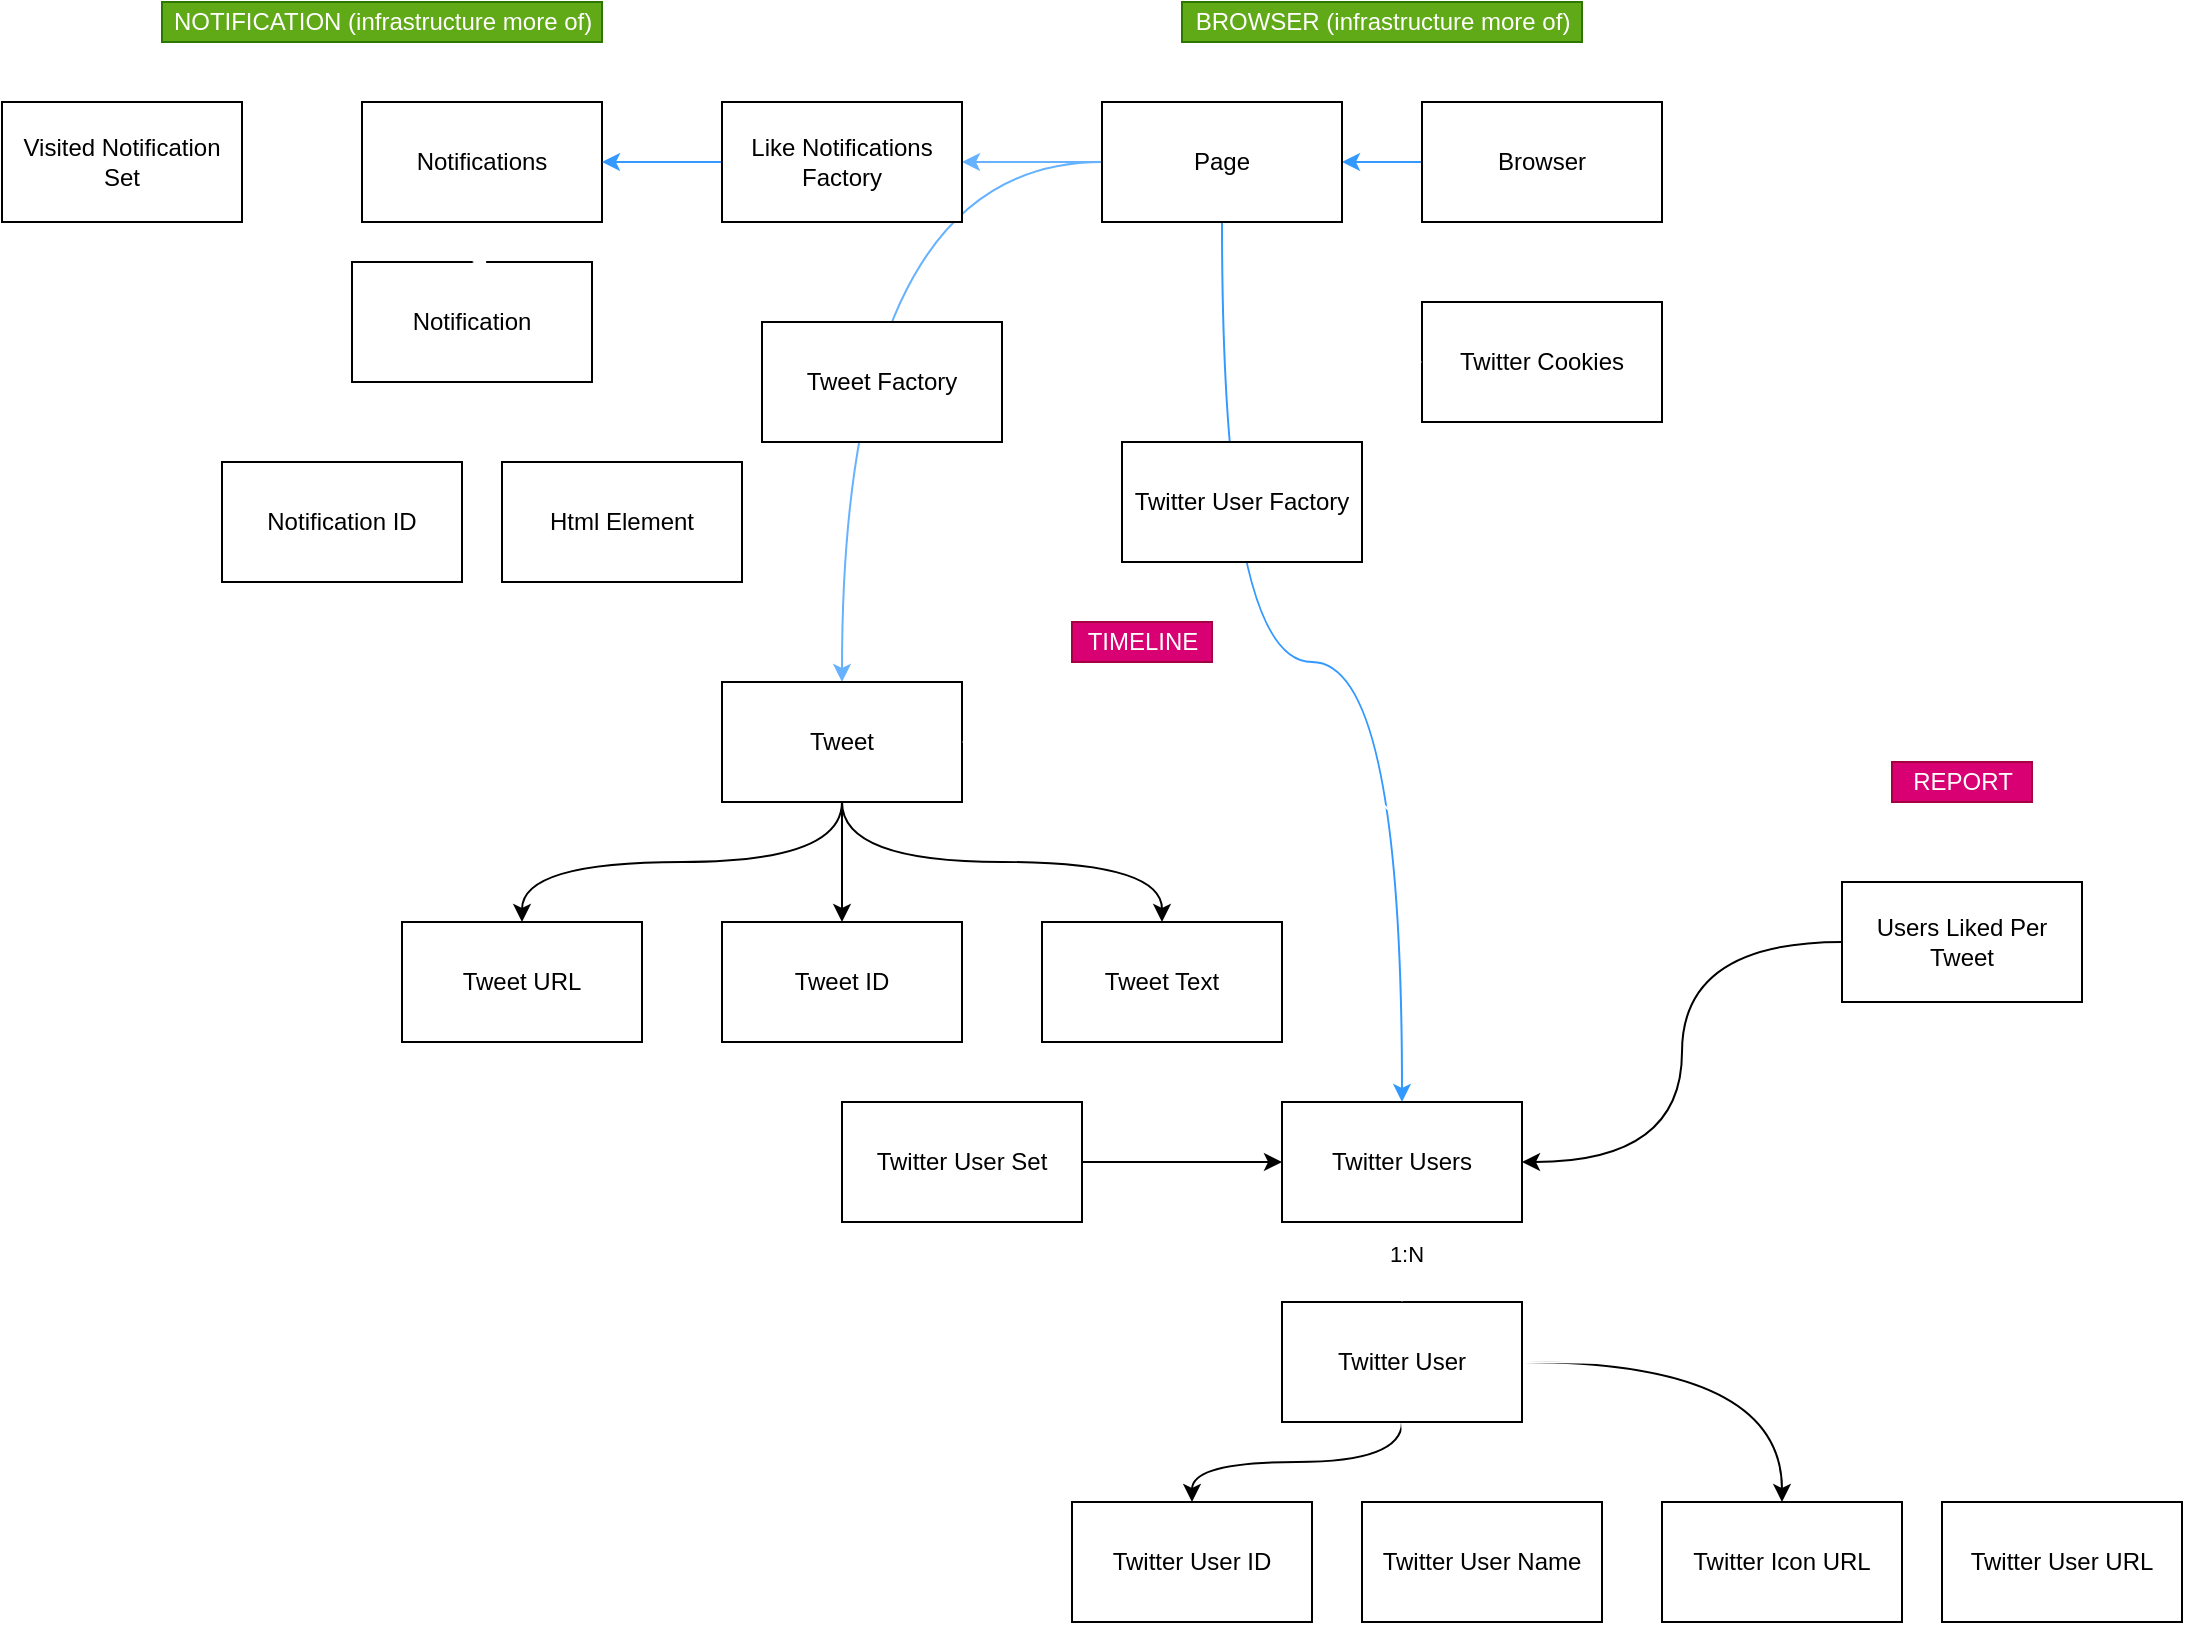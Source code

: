 <mxfile>
    <diagram id="UedU-uBntGpO-Z07bCdz" name="Page-1">
        <mxGraphModel dx="1732" dy="680" grid="1" gridSize="10" guides="1" tooltips="1" connect="1" arrows="1" fold="1" page="1" pageScale="1" pageWidth="850" pageHeight="1100" math="0" shadow="0">
            <root>
                <mxCell id="0"/>
                <mxCell id="1" parent="0"/>
                <mxCell id="2" value="Twitter Cookies" style="rounded=0;whiteSpace=wrap;html=1;" parent="1" vertex="1">
                    <mxGeometry x="600" y="390" width="120" height="60" as="geometry"/>
                </mxCell>
                <mxCell id="36" style="edgeStyle=orthogonalEdgeStyle;curved=1;rounded=0;orthogonalLoop=1;jettySize=auto;html=1;entryX=1;entryY=0.5;entryDx=0;entryDy=0;strokeColor=#3399FF;" parent="1" source="3" target="4" edge="1">
                    <mxGeometry relative="1" as="geometry"/>
                </mxCell>
                <mxCell id="3" value="Browser" style="rounded=0;whiteSpace=wrap;html=1;" parent="1" vertex="1">
                    <mxGeometry x="600" y="290" width="120" height="60" as="geometry"/>
                </mxCell>
                <mxCell id="33" style="edgeStyle=orthogonalEdgeStyle;curved=1;rounded=0;orthogonalLoop=1;jettySize=auto;html=1;strokeColor=#66B2FF;entryX=1;entryY=0.5;entryDx=0;entryDy=0;" parent="1" source="4" target="62" edge="1">
                    <mxGeometry relative="1" as="geometry">
                        <mxPoint x="390" y="300" as="targetPoint"/>
                    </mxGeometry>
                </mxCell>
                <mxCell id="34" style="edgeStyle=orthogonalEdgeStyle;curved=1;rounded=0;orthogonalLoop=1;jettySize=auto;html=1;strokeColor=#66B2FF;" parent="1" source="4" target="8" edge="1">
                    <mxGeometry relative="1" as="geometry"/>
                </mxCell>
                <mxCell id="35" style="edgeStyle=orthogonalEdgeStyle;curved=1;rounded=0;orthogonalLoop=1;jettySize=auto;html=1;entryX=0;entryY=0.5;entryDx=0;entryDy=0;strokeColor=#FFFFFF;exitX=0.5;exitY=1;exitDx=0;exitDy=0;" parent="1" source="4" target="2" edge="1">
                    <mxGeometry relative="1" as="geometry"/>
                </mxCell>
                <mxCell id="70" style="edgeStyle=orthogonalEdgeStyle;curved=1;rounded=0;orthogonalLoop=1;jettySize=auto;html=1;strokeColor=#3399FF;" parent="1" source="4" target="28" edge="1">
                    <mxGeometry relative="1" as="geometry"/>
                </mxCell>
                <mxCell id="4" value="Page" style="rounded=0;whiteSpace=wrap;html=1;" parent="1" vertex="1">
                    <mxGeometry x="440" y="290" width="120" height="60" as="geometry"/>
                </mxCell>
                <mxCell id="59" style="edgeStyle=orthogonalEdgeStyle;curved=1;rounded=0;orthogonalLoop=1;jettySize=auto;html=1;strokeColor=#FFFFFF;" parent="1" source="5" target="58" edge="1">
                    <mxGeometry relative="1" as="geometry"/>
                </mxCell>
                <mxCell id="61" style="edgeStyle=orthogonalEdgeStyle;curved=1;rounded=0;orthogonalLoop=1;jettySize=auto;html=1;entryX=0.5;entryY=0;entryDx=0;entryDy=0;strokeColor=#FFFFFF;" parent="1" source="5" target="47" edge="1">
                    <mxGeometry relative="1" as="geometry"/>
                </mxCell>
                <mxCell id="5" value="Notification" style="rounded=0;whiteSpace=wrap;html=1;" parent="1" vertex="1">
                    <mxGeometry x="65" y="370" width="120" height="60" as="geometry"/>
                </mxCell>
                <mxCell id="57" style="edgeStyle=orthogonalEdgeStyle;curved=1;rounded=0;orthogonalLoop=1;jettySize=auto;html=1;entryX=0;entryY=0.5;entryDx=0;entryDy=0;strokeColor=#FFFFFF;" parent="1" source="6" target="55" edge="1">
                    <mxGeometry relative="1" as="geometry"/>
                </mxCell>
                <mxCell id="6" value="Visited Notification Set" style="rounded=0;whiteSpace=wrap;html=1;" parent="1" vertex="1">
                    <mxGeometry x="-110" y="290" width="120" height="60" as="geometry"/>
                </mxCell>
                <mxCell id="23" style="edgeStyle=orthogonalEdgeStyle;curved=1;rounded=0;orthogonalLoop=1;jettySize=auto;html=1;" parent="1" source="7" target="16" edge="1">
                    <mxGeometry relative="1" as="geometry"/>
                </mxCell>
                <mxCell id="24" style="edgeStyle=orthogonalEdgeStyle;curved=1;rounded=0;orthogonalLoop=1;jettySize=auto;html=1;" parent="1" source="7" target="17" edge="1">
                    <mxGeometry relative="1" as="geometry"/>
                </mxCell>
                <mxCell id="75" style="edgeStyle=orthogonalEdgeStyle;curved=1;rounded=0;orthogonalLoop=1;jettySize=auto;html=1;strokeColor=#FFFFFF;" parent="1" source="7" target="72" edge="1">
                    <mxGeometry relative="1" as="geometry"/>
                </mxCell>
                <mxCell id="80" style="edgeStyle=orthogonalEdgeStyle;curved=1;rounded=0;orthogonalLoop=1;jettySize=auto;html=1;strokeColor=#FFFFFF;" parent="1" source="7" target="77" edge="1">
                    <mxGeometry relative="1" as="geometry"/>
                </mxCell>
                <mxCell id="7" value="Twitter User" style="rounded=0;whiteSpace=wrap;html=1;" parent="1" vertex="1">
                    <mxGeometry x="530" y="890" width="120" height="60" as="geometry"/>
                </mxCell>
                <mxCell id="21" style="edgeStyle=orthogonalEdgeStyle;curved=1;rounded=0;orthogonalLoop=1;jettySize=auto;html=1;" parent="1" source="8" target="12" edge="1">
                    <mxGeometry relative="1" as="geometry"/>
                </mxCell>
                <mxCell id="22" style="edgeStyle=orthogonalEdgeStyle;curved=1;rounded=0;orthogonalLoop=1;jettySize=auto;html=1;exitX=0.5;exitY=1;exitDx=0;exitDy=0;" parent="1" source="8" target="13" edge="1">
                    <mxGeometry relative="1" as="geometry"/>
                </mxCell>
                <mxCell id="69" style="edgeStyle=orthogonalEdgeStyle;curved=1;rounded=0;orthogonalLoop=1;jettySize=auto;html=1;entryX=0.5;entryY=0;entryDx=0;entryDy=0;exitX=0.5;exitY=1;exitDx=0;exitDy=0;" parent="1" source="8" target="68" edge="1">
                    <mxGeometry relative="1" as="geometry"/>
                </mxCell>
                <mxCell id="8" value="Tweet" style="rounded=0;whiteSpace=wrap;html=1;" parent="1" vertex="1">
                    <mxGeometry x="250" y="580" width="120" height="60" as="geometry"/>
                </mxCell>
                <mxCell id="67" style="edgeStyle=orthogonalEdgeStyle;curved=1;rounded=0;orthogonalLoop=1;jettySize=auto;html=1;entryX=0;entryY=0.5;entryDx=0;entryDy=0;" parent="1" source="9" target="28" edge="1">
                    <mxGeometry relative="1" as="geometry"/>
                </mxCell>
                <mxCell id="9" value="Twitter User Set" style="rounded=0;whiteSpace=wrap;html=1;" parent="1" vertex="1">
                    <mxGeometry x="310" y="790" width="120" height="60" as="geometry"/>
                </mxCell>
                <mxCell id="12" value="Tweet ID" style="rounded=0;whiteSpace=wrap;html=1;" parent="1" vertex="1">
                    <mxGeometry x="250" y="700" width="120" height="60" as="geometry"/>
                </mxCell>
                <mxCell id="13" value="Tweet Text" style="rounded=0;whiteSpace=wrap;html=1;" parent="1" vertex="1">
                    <mxGeometry x="410" y="700" width="120" height="60" as="geometry"/>
                </mxCell>
                <mxCell id="16" value="Twitter User ID" style="rounded=0;whiteSpace=wrap;html=1;" parent="1" vertex="1">
                    <mxGeometry x="425" y="990" width="120" height="60" as="geometry"/>
                </mxCell>
                <mxCell id="17" value="Twitter Icon URL" style="rounded=0;whiteSpace=wrap;html=1;" parent="1" vertex="1">
                    <mxGeometry x="720" y="990" width="120" height="60" as="geometry"/>
                </mxCell>
                <mxCell id="52" style="edgeStyle=orthogonalEdgeStyle;rounded=0;orthogonalLoop=1;jettySize=auto;html=1;entryX=1;entryY=0.5;entryDx=0;entryDy=0;strokeColor=#FFFFFF;curved=1;" parent="1" source="25" target="8" edge="1">
                    <mxGeometry relative="1" as="geometry"/>
                </mxCell>
                <mxCell id="66" style="edgeStyle=orthogonalEdgeStyle;rounded=0;orthogonalLoop=1;jettySize=auto;html=1;entryX=1;entryY=0.5;entryDx=0;entryDy=0;curved=1;" parent="1" source="25" target="28" edge="1">
                    <mxGeometry relative="1" as="geometry"/>
                </mxCell>
                <mxCell id="25" value="Users Liked Per Tweet" style="rounded=0;whiteSpace=wrap;html=1;" parent="1" vertex="1">
                    <mxGeometry x="810" y="680" width="120" height="60" as="geometry"/>
                </mxCell>
                <mxCell id="29" style="edgeStyle=orthogonalEdgeStyle;curved=1;rounded=0;orthogonalLoop=1;jettySize=auto;html=1;entryX=0.5;entryY=0;entryDx=0;entryDy=0;strokeColor=#FFFFFF;" parent="1" source="28" target="7" edge="1">
                    <mxGeometry relative="1" as="geometry"/>
                </mxCell>
                <mxCell id="31" value="1:N" style="edgeLabel;html=1;align=center;verticalAlign=middle;resizable=0;points=[];" parent="29" vertex="1" connectable="0">
                    <mxGeometry x="-0.22" y="2" relative="1" as="geometry">
                        <mxPoint as="offset"/>
                    </mxGeometry>
                </mxCell>
                <mxCell id="28" value="Twitter Users" style="rounded=0;whiteSpace=wrap;html=1;" parent="1" vertex="1">
                    <mxGeometry x="530" y="790" width="120" height="60" as="geometry"/>
                </mxCell>
                <mxCell id="37" value="BROWSER (infrastructure more of)" style="text;html=1;align=center;verticalAlign=middle;resizable=0;points=[];autosize=1;fillColor=#60a917;strokeColor=#2D7600;fontColor=#ffffff;" parent="1" vertex="1">
                    <mxGeometry x="480" y="240" width="200" height="20" as="geometry"/>
                </mxCell>
                <mxCell id="38" value="NOTIFICATION (infrastructure more of)" style="text;html=1;align=center;verticalAlign=middle;resizable=0;points=[];autosize=1;fillColor=#60a917;strokeColor=#2D7600;fontColor=#ffffff;" parent="1" vertex="1">
                    <mxGeometry x="-30" y="240" width="220" height="20" as="geometry"/>
                </mxCell>
                <mxCell id="39" value="TIMELINE" style="text;html=1;align=center;verticalAlign=middle;resizable=0;points=[];autosize=1;fillColor=#d80073;strokeColor=#A50040;fontColor=#ffffff;" parent="1" vertex="1">
                    <mxGeometry x="425" y="550" width="70" height="20" as="geometry"/>
                </mxCell>
                <mxCell id="40" value="REPORT" style="text;html=1;align=center;verticalAlign=middle;resizable=0;points=[];autosize=1;fillColor=#d80073;strokeColor=#A50040;fontColor=#ffffff;" parent="1" vertex="1">
                    <mxGeometry x="835" y="620" width="70" height="20" as="geometry"/>
                </mxCell>
                <mxCell id="47" value="Html Element" style="rounded=0;whiteSpace=wrap;html=1;" parent="1" vertex="1">
                    <mxGeometry x="140" y="470" width="120" height="60" as="geometry"/>
                </mxCell>
                <mxCell id="56" style="edgeStyle=orthogonalEdgeStyle;rounded=0;orthogonalLoop=1;jettySize=auto;html=1;entryX=0.5;entryY=0;entryDx=0;entryDy=0;strokeColor=#FFFFFF;curved=1;" parent="1" source="55" target="5" edge="1">
                    <mxGeometry relative="1" as="geometry"/>
                </mxCell>
                <mxCell id="55" value="Notifications" style="rounded=0;whiteSpace=wrap;html=1;" parent="1" vertex="1">
                    <mxGeometry x="70" y="290" width="120" height="60" as="geometry"/>
                </mxCell>
                <mxCell id="58" value="Notification ID" style="rounded=0;whiteSpace=wrap;html=1;" parent="1" vertex="1">
                    <mxGeometry y="470" width="120" height="60" as="geometry"/>
                </mxCell>
                <mxCell id="64" style="edgeStyle=orthogonalEdgeStyle;curved=1;rounded=0;orthogonalLoop=1;jettySize=auto;html=1;entryX=1;entryY=0.5;entryDx=0;entryDy=0;strokeColor=#3399FF;" parent="1" source="62" target="55" edge="1">
                    <mxGeometry relative="1" as="geometry"/>
                </mxCell>
                <mxCell id="62" value="Like Notifications Factory" style="rounded=0;whiteSpace=wrap;html=1;" parent="1" vertex="1">
                    <mxGeometry x="250" y="290" width="120" height="60" as="geometry"/>
                </mxCell>
                <mxCell id="65" value="Tweet Factory" style="rounded=0;whiteSpace=wrap;html=1;shadow=0;" parent="1" vertex="1">
                    <mxGeometry x="270" y="400" width="120" height="60" as="geometry"/>
                </mxCell>
                <mxCell id="68" value="Tweet URL" style="rounded=0;whiteSpace=wrap;html=1;" parent="1" vertex="1">
                    <mxGeometry x="90" y="700" width="120" height="60" as="geometry"/>
                </mxCell>
                <mxCell id="71" value="Twitter User Factory" style="rounded=0;whiteSpace=wrap;html=1;" parent="1" vertex="1">
                    <mxGeometry x="450" y="460" width="120" height="60" as="geometry"/>
                </mxCell>
                <mxCell id="72" value="Twitter User Name" style="rounded=0;whiteSpace=wrap;html=1;" parent="1" vertex="1">
                    <mxGeometry x="570" y="990" width="120" height="60" as="geometry"/>
                </mxCell>
                <mxCell id="77" value="Twitter User URL" style="rounded=0;whiteSpace=wrap;html=1;" parent="1" vertex="1">
                    <mxGeometry x="860" y="990" width="120" height="60" as="geometry"/>
                </mxCell>
            </root>
        </mxGraphModel>
    </diagram>
</mxfile>